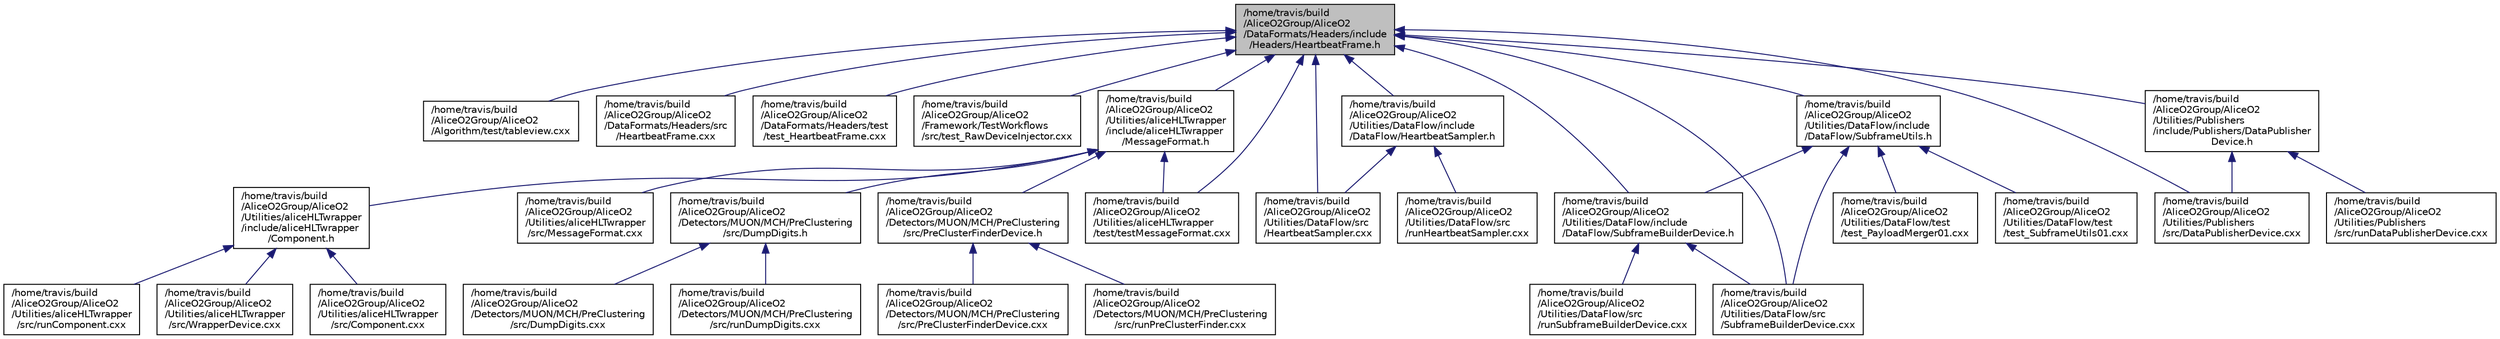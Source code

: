 digraph "/home/travis/build/AliceO2Group/AliceO2/DataFormats/Headers/include/Headers/HeartbeatFrame.h"
{
 // INTERACTIVE_SVG=YES
  bgcolor="transparent";
  edge [fontname="Helvetica",fontsize="10",labelfontname="Helvetica",labelfontsize="10"];
  node [fontname="Helvetica",fontsize="10",shape=record];
  Node1 [label="/home/travis/build\l/AliceO2Group/AliceO2\l/DataFormats/Headers/include\l/Headers/HeartbeatFrame.h",height=0.2,width=0.4,color="black", fillcolor="grey75", style="filled" fontcolor="black"];
  Node1 -> Node2 [dir="back",color="midnightblue",fontsize="10",style="solid",fontname="Helvetica"];
  Node2 [label="/home/travis/build\l/AliceO2Group/AliceO2\l/Algorithm/test/tableview.cxx",height=0.2,width=0.4,color="black",URL="$d4/d51/tableview_8cxx.html"];
  Node1 -> Node3 [dir="back",color="midnightblue",fontsize="10",style="solid",fontname="Helvetica"];
  Node3 [label="/home/travis/build\l/AliceO2Group/AliceO2\l/DataFormats/Headers/src\l/HeartbeatFrame.cxx",height=0.2,width=0.4,color="black",URL="$db/d73/HeartbeatFrame_8cxx.html"];
  Node1 -> Node4 [dir="back",color="midnightblue",fontsize="10",style="solid",fontname="Helvetica"];
  Node4 [label="/home/travis/build\l/AliceO2Group/AliceO2\l/DataFormats/Headers/test\l/test_HeartbeatFrame.cxx",height=0.2,width=0.4,color="black",URL="$df/d57/test__HeartbeatFrame_8cxx.html"];
  Node1 -> Node5 [dir="back",color="midnightblue",fontsize="10",style="solid",fontname="Helvetica"];
  Node5 [label="/home/travis/build\l/AliceO2Group/AliceO2\l/Framework/TestWorkflows\l/src/test_RawDeviceInjector.cxx",height=0.2,width=0.4,color="black",URL="$da/d19/test__RawDeviceInjector_8cxx.html"];
  Node1 -> Node6 [dir="back",color="midnightblue",fontsize="10",style="solid",fontname="Helvetica"];
  Node6 [label="/home/travis/build\l/AliceO2Group/AliceO2\l/Utilities/aliceHLTwrapper\l/include/aliceHLTwrapper\l/MessageFormat.h",height=0.2,width=0.4,color="black",URL="$d2/dda/MessageFormat_8h.html"];
  Node6 -> Node7 [dir="back",color="midnightblue",fontsize="10",style="solid",fontname="Helvetica"];
  Node7 [label="/home/travis/build\l/AliceO2Group/AliceO2\l/Detectors/MUON/MCH/PreClustering\l/src/DumpDigits.h",height=0.2,width=0.4,color="black",URL="$dc/d54/DumpDigits_8h.html"];
  Node7 -> Node8 [dir="back",color="midnightblue",fontsize="10",style="solid",fontname="Helvetica"];
  Node8 [label="/home/travis/build\l/AliceO2Group/AliceO2\l/Detectors/MUON/MCH/PreClustering\l/src/DumpDigits.cxx",height=0.2,width=0.4,color="black",URL="$d3/d04/DumpDigits_8cxx.html"];
  Node7 -> Node9 [dir="back",color="midnightblue",fontsize="10",style="solid",fontname="Helvetica"];
  Node9 [label="/home/travis/build\l/AliceO2Group/AliceO2\l/Detectors/MUON/MCH/PreClustering\l/src/runDumpDigits.cxx",height=0.2,width=0.4,color="black",URL="$db/dd0/runDumpDigits_8cxx.html"];
  Node6 -> Node10 [dir="back",color="midnightblue",fontsize="10",style="solid",fontname="Helvetica"];
  Node10 [label="/home/travis/build\l/AliceO2Group/AliceO2\l/Detectors/MUON/MCH/PreClustering\l/src/PreClusterFinderDevice.h",height=0.2,width=0.4,color="black",URL="$dd/db2/PreClusterFinderDevice_8h.html"];
  Node10 -> Node11 [dir="back",color="midnightblue",fontsize="10",style="solid",fontname="Helvetica"];
  Node11 [label="/home/travis/build\l/AliceO2Group/AliceO2\l/Detectors/MUON/MCH/PreClustering\l/src/PreClusterFinderDevice.cxx",height=0.2,width=0.4,color="black",URL="$dc/d75/PreClusterFinderDevice_8cxx.html"];
  Node10 -> Node12 [dir="back",color="midnightblue",fontsize="10",style="solid",fontname="Helvetica"];
  Node12 [label="/home/travis/build\l/AliceO2Group/AliceO2\l/Detectors/MUON/MCH/PreClustering\l/src/runPreClusterFinder.cxx",height=0.2,width=0.4,color="black",URL="$d2/db8/runPreClusterFinder_8cxx.html"];
  Node6 -> Node13 [dir="back",color="midnightblue",fontsize="10",style="solid",fontname="Helvetica"];
  Node13 [label="/home/travis/build\l/AliceO2Group/AliceO2\l/Utilities/aliceHLTwrapper\l/include/aliceHLTwrapper\l/Component.h",height=0.2,width=0.4,color="black",URL="$d0/da1/Component_8h.html"];
  Node13 -> Node14 [dir="back",color="midnightblue",fontsize="10",style="solid",fontname="Helvetica"];
  Node14 [label="/home/travis/build\l/AliceO2Group/AliceO2\l/Utilities/aliceHLTwrapper\l/src/Component.cxx",height=0.2,width=0.4,color="black",URL="$d8/dd8/Component_8cxx.html"];
  Node13 -> Node15 [dir="back",color="midnightblue",fontsize="10",style="solid",fontname="Helvetica"];
  Node15 [label="/home/travis/build\l/AliceO2Group/AliceO2\l/Utilities/aliceHLTwrapper\l/src/runComponent.cxx",height=0.2,width=0.4,color="black",URL="$de/d0e/runComponent_8cxx.html"];
  Node13 -> Node16 [dir="back",color="midnightblue",fontsize="10",style="solid",fontname="Helvetica"];
  Node16 [label="/home/travis/build\l/AliceO2Group/AliceO2\l/Utilities/aliceHLTwrapper\l/src/WrapperDevice.cxx",height=0.2,width=0.4,color="black",URL="$dd/d50/WrapperDevice_8cxx.html"];
  Node6 -> Node17 [dir="back",color="midnightblue",fontsize="10",style="solid",fontname="Helvetica"];
  Node17 [label="/home/travis/build\l/AliceO2Group/AliceO2\l/Utilities/aliceHLTwrapper\l/src/MessageFormat.cxx",height=0.2,width=0.4,color="black",URL="$d6/d62/MessageFormat_8cxx.html"];
  Node6 -> Node18 [dir="back",color="midnightblue",fontsize="10",style="solid",fontname="Helvetica"];
  Node18 [label="/home/travis/build\l/AliceO2Group/AliceO2\l/Utilities/aliceHLTwrapper\l/test/testMessageFormat.cxx",height=0.2,width=0.4,color="black",URL="$d5/db0/testMessageFormat_8cxx.html"];
  Node1 -> Node18 [dir="back",color="midnightblue",fontsize="10",style="solid",fontname="Helvetica"];
  Node1 -> Node19 [dir="back",color="midnightblue",fontsize="10",style="solid",fontname="Helvetica"];
  Node19 [label="/home/travis/build\l/AliceO2Group/AliceO2\l/Utilities/DataFlow/include\l/DataFlow/HeartbeatSampler.h",height=0.2,width=0.4,color="black",URL="$d3/dfe/HeartbeatSampler_8h.html"];
  Node19 -> Node20 [dir="back",color="midnightblue",fontsize="10",style="solid",fontname="Helvetica"];
  Node20 [label="/home/travis/build\l/AliceO2Group/AliceO2\l/Utilities/DataFlow/src\l/HeartbeatSampler.cxx",height=0.2,width=0.4,color="black",URL="$da/dc5/HeartbeatSampler_8cxx.html"];
  Node19 -> Node21 [dir="back",color="midnightblue",fontsize="10",style="solid",fontname="Helvetica"];
  Node21 [label="/home/travis/build\l/AliceO2Group/AliceO2\l/Utilities/DataFlow/src\l/runHeartbeatSampler.cxx",height=0.2,width=0.4,color="black",URL="$dd/d71/runHeartbeatSampler_8cxx.html"];
  Node1 -> Node22 [dir="back",color="midnightblue",fontsize="10",style="solid",fontname="Helvetica"];
  Node22 [label="/home/travis/build\l/AliceO2Group/AliceO2\l/Utilities/DataFlow/include\l/DataFlow/SubframeBuilderDevice.h",height=0.2,width=0.4,color="black",URL="$d0/d82/SubframeBuilderDevice_8h.html",tooltip="Demonstrator device for a subframe builder. "];
  Node22 -> Node23 [dir="back",color="midnightblue",fontsize="10",style="solid",fontname="Helvetica"];
  Node23 [label="/home/travis/build\l/AliceO2Group/AliceO2\l/Utilities/DataFlow/src\l/runSubframeBuilderDevice.cxx",height=0.2,width=0.4,color="black",URL="$df/d19/runSubframeBuilderDevice_8cxx.html"];
  Node22 -> Node24 [dir="back",color="midnightblue",fontsize="10",style="solid",fontname="Helvetica"];
  Node24 [label="/home/travis/build\l/AliceO2Group/AliceO2\l/Utilities/DataFlow/src\l/SubframeBuilderDevice.cxx",height=0.2,width=0.4,color="black",URL="$d2/d68/SubframeBuilderDevice_8cxx.html",tooltip="Demonstrator device for a subframe builder. "];
  Node1 -> Node25 [dir="back",color="midnightblue",fontsize="10",style="solid",fontname="Helvetica"];
  Node25 [label="/home/travis/build\l/AliceO2Group/AliceO2\l/Utilities/DataFlow/include\l/DataFlow/SubframeUtils.h",height=0.2,width=0.4,color="black",URL="$d2/de2/SubframeUtils_8h.html"];
  Node25 -> Node22 [dir="back",color="midnightblue",fontsize="10",style="solid",fontname="Helvetica"];
  Node25 -> Node24 [dir="back",color="midnightblue",fontsize="10",style="solid",fontname="Helvetica"];
  Node25 -> Node26 [dir="back",color="midnightblue",fontsize="10",style="solid",fontname="Helvetica"];
  Node26 [label="/home/travis/build\l/AliceO2Group/AliceO2\l/Utilities/DataFlow/test\l/test_PayloadMerger01.cxx",height=0.2,width=0.4,color="black",URL="$d3/d05/test__PayloadMerger01_8cxx.html"];
  Node25 -> Node27 [dir="back",color="midnightblue",fontsize="10",style="solid",fontname="Helvetica"];
  Node27 [label="/home/travis/build\l/AliceO2Group/AliceO2\l/Utilities/DataFlow/test\l/test_SubframeUtils01.cxx",height=0.2,width=0.4,color="black",URL="$d8/d93/test__SubframeUtils01_8cxx.html"];
  Node1 -> Node20 [dir="back",color="midnightblue",fontsize="10",style="solid",fontname="Helvetica"];
  Node1 -> Node24 [dir="back",color="midnightblue",fontsize="10",style="solid",fontname="Helvetica"];
  Node1 -> Node28 [dir="back",color="midnightblue",fontsize="10",style="solid",fontname="Helvetica"];
  Node28 [label="/home/travis/build\l/AliceO2Group/AliceO2\l/Utilities/Publishers\l/include/Publishers/DataPublisher\lDevice.h",height=0.2,width=0.4,color="black",URL="$d8/d9b/DataPublisherDevice_8h.html",tooltip="Utility device for data publishing. "];
  Node28 -> Node29 [dir="back",color="midnightblue",fontsize="10",style="solid",fontname="Helvetica"];
  Node29 [label="/home/travis/build\l/AliceO2Group/AliceO2\l/Utilities/Publishers\l/src/DataPublisherDevice.cxx",height=0.2,width=0.4,color="black",URL="$d7/d98/DataPublisherDevice_8cxx.html",tooltip="Utility device for data publishing. "];
  Node28 -> Node30 [dir="back",color="midnightblue",fontsize="10",style="solid",fontname="Helvetica"];
  Node30 [label="/home/travis/build\l/AliceO2Group/AliceO2\l/Utilities/Publishers\l/src/runDataPublisherDevice.cxx",height=0.2,width=0.4,color="black",URL="$d4/d12/runDataPublisherDevice_8cxx.html"];
  Node1 -> Node29 [dir="back",color="midnightblue",fontsize="10",style="solid",fontname="Helvetica"];
}
